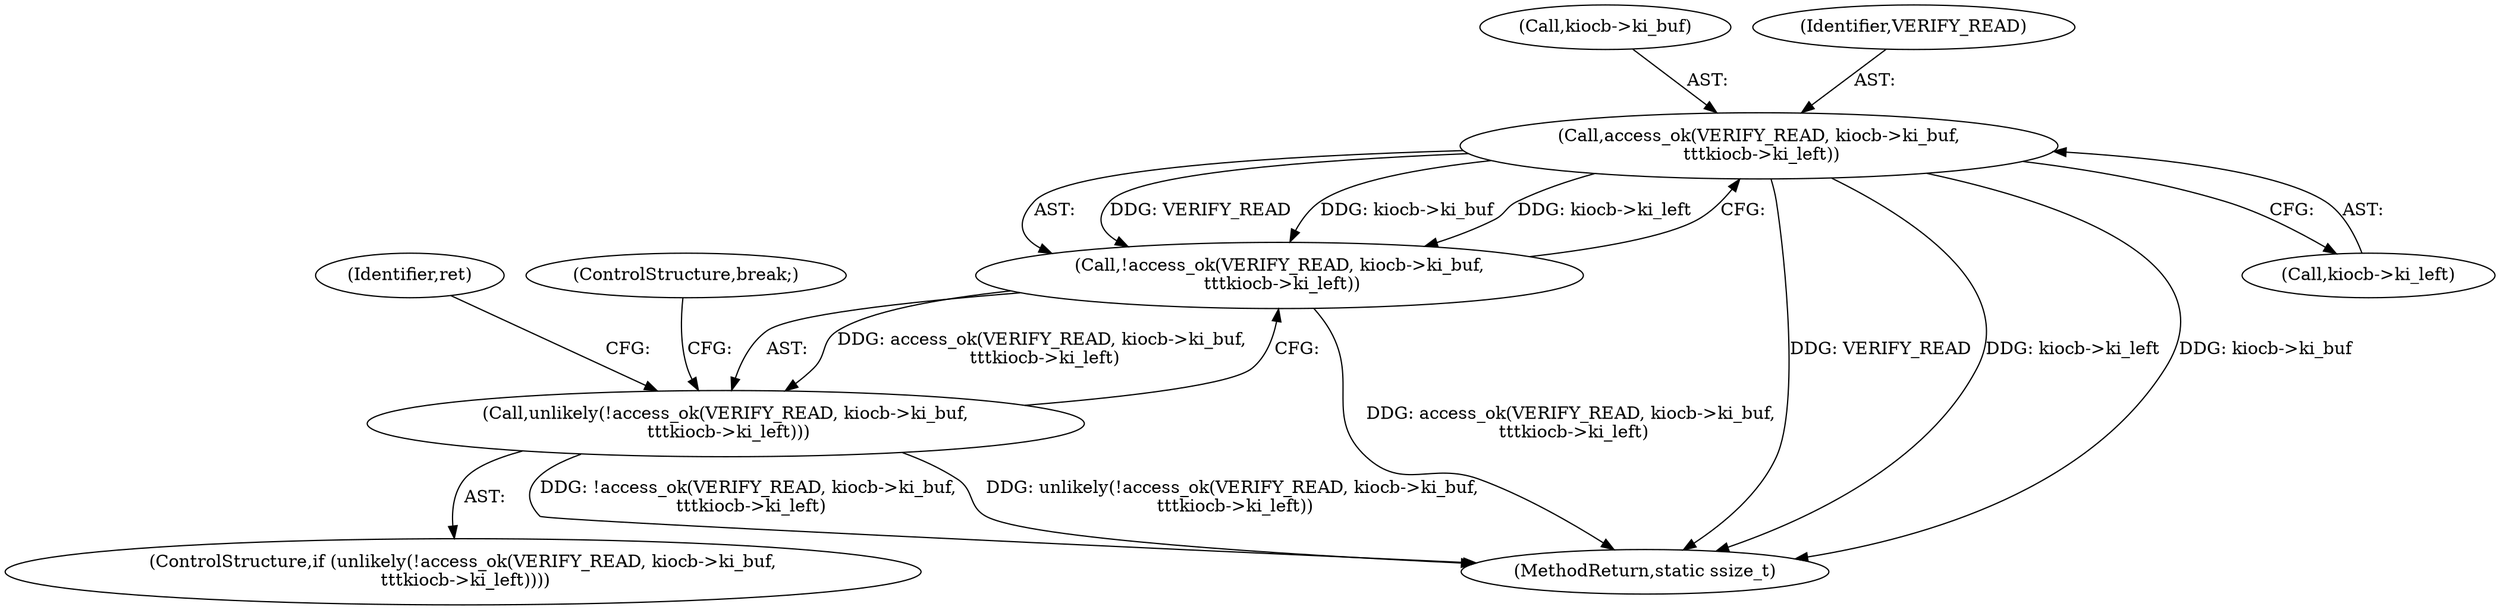 digraph "0_linux_a70b52ec1aaeaf60f4739edb1b422827cb6f3893@pointer" {
"1000202" [label="(Call,access_ok(VERIFY_READ, kiocb->ki_buf,\n \t\t\tkiocb->ki_left))"];
"1000201" [label="(Call,!access_ok(VERIFY_READ, kiocb->ki_buf,\n \t\t\tkiocb->ki_left))"];
"1000200" [label="(Call,unlikely(!access_ok(VERIFY_READ, kiocb->ki_buf,\n \t\t\tkiocb->ki_left)))"];
"1000204" [label="(Call,kiocb->ki_buf)"];
"1000202" [label="(Call,access_ok(VERIFY_READ, kiocb->ki_buf,\n \t\t\tkiocb->ki_left))"];
"1000389" [label="(MethodReturn,static ssize_t)"];
"1000207" [label="(Call,kiocb->ki_left)"];
"1000199" [label="(ControlStructure,if (unlikely(!access_ok(VERIFY_READ, kiocb->ki_buf,\n \t\t\tkiocb->ki_left))))"];
"1000201" [label="(Call,!access_ok(VERIFY_READ, kiocb->ki_buf,\n \t\t\tkiocb->ki_left))"];
"1000200" [label="(Call,unlikely(!access_ok(VERIFY_READ, kiocb->ki_buf,\n \t\t\tkiocb->ki_left)))"];
"1000212" [label="(Identifier,ret)"];
"1000210" [label="(ControlStructure,break;)"];
"1000203" [label="(Identifier,VERIFY_READ)"];
"1000202" -> "1000201"  [label="AST: "];
"1000202" -> "1000207"  [label="CFG: "];
"1000203" -> "1000202"  [label="AST: "];
"1000204" -> "1000202"  [label="AST: "];
"1000207" -> "1000202"  [label="AST: "];
"1000201" -> "1000202"  [label="CFG: "];
"1000202" -> "1000389"  [label="DDG: VERIFY_READ"];
"1000202" -> "1000389"  [label="DDG: kiocb->ki_left"];
"1000202" -> "1000389"  [label="DDG: kiocb->ki_buf"];
"1000202" -> "1000201"  [label="DDG: VERIFY_READ"];
"1000202" -> "1000201"  [label="DDG: kiocb->ki_buf"];
"1000202" -> "1000201"  [label="DDG: kiocb->ki_left"];
"1000201" -> "1000200"  [label="AST: "];
"1000200" -> "1000201"  [label="CFG: "];
"1000201" -> "1000389"  [label="DDG: access_ok(VERIFY_READ, kiocb->ki_buf,\n \t\t\tkiocb->ki_left)"];
"1000201" -> "1000200"  [label="DDG: access_ok(VERIFY_READ, kiocb->ki_buf,\n \t\t\tkiocb->ki_left)"];
"1000200" -> "1000199"  [label="AST: "];
"1000210" -> "1000200"  [label="CFG: "];
"1000212" -> "1000200"  [label="CFG: "];
"1000200" -> "1000389"  [label="DDG: !access_ok(VERIFY_READ, kiocb->ki_buf,\n \t\t\tkiocb->ki_left)"];
"1000200" -> "1000389"  [label="DDG: unlikely(!access_ok(VERIFY_READ, kiocb->ki_buf,\n \t\t\tkiocb->ki_left))"];
}
